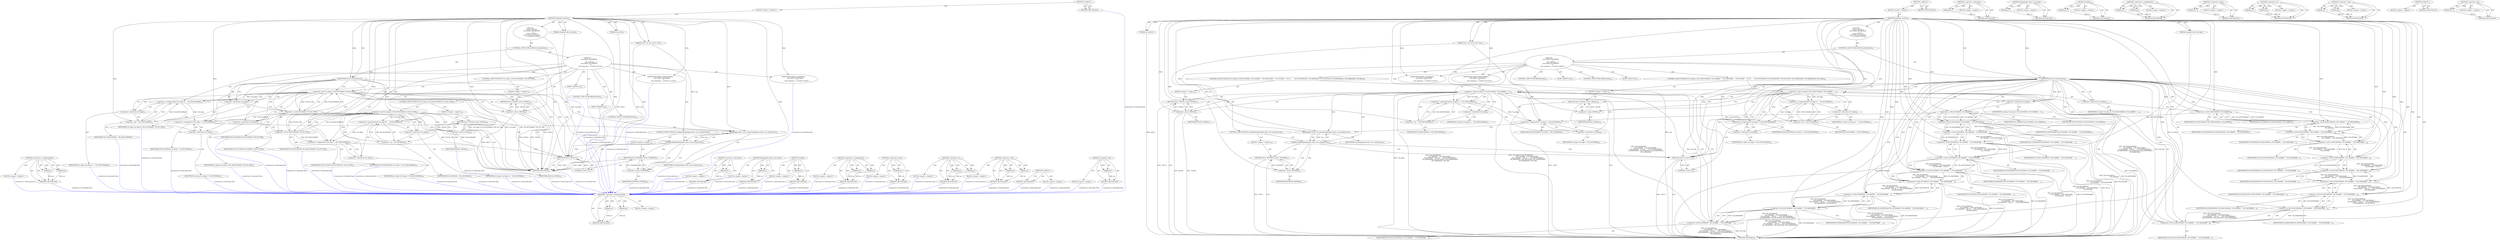 digraph "&lt;operator&gt;.not" {
vulnerable_147 [label=<(METHOD,&lt;operators&gt;.assignmentAnd)>];
vulnerable_148 [label=<(PARAM,p1)>];
vulnerable_149 [label=<(PARAM,p2)>];
vulnerable_150 [label=<(BLOCK,&lt;empty&gt;,&lt;empty&gt;)>];
vulnerable_151 [label=<(METHOD_RETURN,ANY)>];
vulnerable_6 [label=<(METHOD,&lt;global&gt;)<SUB>1</SUB>>];
vulnerable_7 [label=<(BLOCK,&lt;empty&gt;,&lt;empty&gt;)<SUB>1</SUB>>];
vulnerable_8 [label=<(METHOD,hugepage_madvise)<SUB>1</SUB>>];
vulnerable_9 [label=<(PARAM,struct vm_area_struct *vma)<SUB>1</SUB>>];
vulnerable_10 [label=<(PARAM,unsigned long *vm_flags)<SUB>2</SUB>>];
vulnerable_11 [label=<(PARAM,int advice)<SUB>2</SUB>>];
vulnerable_12 [label="<(BLOCK,{
	switch (advice) {
	case MADV_HUGEPAGE:
 		/*...,{
	switch (advice) {
	case MADV_HUGEPAGE:
 		/*...)<SUB>3</SUB>>"];
vulnerable_13 [label=<(CONTROL_STRUCTURE,SWITCH,switch(advice))<SUB>4</SUB>>];
vulnerable_14 [label=<(IDENTIFIER,advice,switch(advice))<SUB>4</SUB>>];
vulnerable_15 [label="<(BLOCK,{
	case MADV_HUGEPAGE:
 		/*
 		 * Be somewhat ...,{
	case MADV_HUGEPAGE:
 		/*
 		 * Be somewhat ...)<SUB>4</SUB>>"];
vulnerable_16 [label=<(JUMP_TARGET,case)<SUB>5</SUB>>];
vulnerable_17 [label="<(IDENTIFIER,MADV_HUGEPAGE,{
	case MADV_HUGEPAGE:
 		/*
 		 * Be somewhat ...)<SUB>5</SUB>>"];
vulnerable_18 [label=<(CONTROL_STRUCTURE,IF,if (*vm_flags &amp; (VM_HUGEPAGE |
				 VM_SHARED   | VM_MAYSHARE   |
				 VM_PFNMAP   | VM_IO      | VM_DONTEXPAND |
				 VM_RESERVED | VM_HUGETLB | VM_INSERTPAGE |
				 VM_MIXEDMAP | VM_SAO)))<SUB>9</SUB>>];
vulnerable_19 [label=<(&lt;operator&gt;.and,*vm_flags &amp; (VM_HUGEPAGE |
				 VM_SHARED   | V...)<SUB>9</SUB>>];
vulnerable_20 [label=<(&lt;operator&gt;.indirection,*vm_flags)<SUB>9</SUB>>];
vulnerable_21 [label=<(IDENTIFIER,vm_flags,*vm_flags &amp; (VM_HUGEPAGE |
				 VM_SHARED   | V...)<SUB>9</SUB>>];
vulnerable_22 [label=<(&lt;operator&gt;.or,VM_HUGEPAGE |
				 VM_SHARED   | VM_MAYSHARE   ...)<SUB>9</SUB>>];
vulnerable_23 [label=<(&lt;operator&gt;.or,VM_HUGEPAGE |
				 VM_SHARED   | VM_MAYSHARE   ...)<SUB>9</SUB>>];
vulnerable_24 [label=<(&lt;operator&gt;.or,VM_HUGEPAGE |
				 VM_SHARED   | VM_MAYSHARE   ...)<SUB>9</SUB>>];
vulnerable_25 [label=<(&lt;operator&gt;.or,VM_HUGEPAGE |
				 VM_SHARED   | VM_MAYSHARE   ...)<SUB>9</SUB>>];
vulnerable_26 [label=<(&lt;operator&gt;.or,VM_HUGEPAGE |
				 VM_SHARED   | VM_MAYSHARE   ...)<SUB>9</SUB>>];
vulnerable_27 [label=<(&lt;operator&gt;.or,VM_HUGEPAGE |
				 VM_SHARED   | VM_MAYSHARE   ...)<SUB>9</SUB>>];
vulnerable_28 [label=<(&lt;operator&gt;.or,VM_HUGEPAGE |
				 VM_SHARED   | VM_MAYSHARE   ...)<SUB>9</SUB>>];
vulnerable_29 [label=<(&lt;operator&gt;.or,VM_HUGEPAGE |
				 VM_SHARED   | VM_MAYSHARE   ...)<SUB>9</SUB>>];
vulnerable_30 [label=<(&lt;operator&gt;.or,VM_HUGEPAGE |
				 VM_SHARED   | VM_MAYSHARE)<SUB>9</SUB>>];
vulnerable_31 [label=<(&lt;operator&gt;.or,VM_HUGEPAGE |
				 VM_SHARED)<SUB>9</SUB>>];
vulnerable_32 [label=<(IDENTIFIER,VM_HUGEPAGE,VM_HUGEPAGE |
				 VM_SHARED)<SUB>9</SUB>>];
vulnerable_33 [label=<(IDENTIFIER,VM_SHARED,VM_HUGEPAGE |
				 VM_SHARED)<SUB>10</SUB>>];
vulnerable_34 [label=<(IDENTIFIER,VM_MAYSHARE,VM_HUGEPAGE |
				 VM_SHARED   | VM_MAYSHARE)<SUB>10</SUB>>];
vulnerable_35 [label=<(IDENTIFIER,VM_PFNMAP,VM_HUGEPAGE |
				 VM_SHARED   | VM_MAYSHARE   ...)<SUB>11</SUB>>];
vulnerable_36 [label=<(IDENTIFIER,VM_IO,VM_HUGEPAGE |
				 VM_SHARED   | VM_MAYSHARE   ...)<SUB>11</SUB>>];
vulnerable_37 [label=<(IDENTIFIER,VM_DONTEXPAND,VM_HUGEPAGE |
				 VM_SHARED   | VM_MAYSHARE   ...)<SUB>11</SUB>>];
vulnerable_38 [label=<(IDENTIFIER,VM_RESERVED,VM_HUGEPAGE |
				 VM_SHARED   | VM_MAYSHARE   ...)<SUB>12</SUB>>];
vulnerable_39 [label=<(IDENTIFIER,VM_HUGETLB,VM_HUGEPAGE |
				 VM_SHARED   | VM_MAYSHARE   ...)<SUB>12</SUB>>];
vulnerable_40 [label=<(IDENTIFIER,VM_INSERTPAGE,VM_HUGEPAGE |
				 VM_SHARED   | VM_MAYSHARE   ...)<SUB>12</SUB>>];
vulnerable_41 [label=<(IDENTIFIER,VM_MIXEDMAP,VM_HUGEPAGE |
				 VM_SHARED   | VM_MAYSHARE   ...)<SUB>13</SUB>>];
vulnerable_42 [label=<(IDENTIFIER,VM_SAO,VM_HUGEPAGE |
				 VM_SHARED   | VM_MAYSHARE   ...)<SUB>13</SUB>>];
vulnerable_43 [label=<(BLOCK,&lt;empty&gt;,&lt;empty&gt;)<SUB>14</SUB>>];
vulnerable_44 [label=<(RETURN,return -EINVAL;,return -EINVAL;)<SUB>14</SUB>>];
vulnerable_45 [label=<(&lt;operator&gt;.minus,-EINVAL)<SUB>14</SUB>>];
vulnerable_46 [label=<(IDENTIFIER,EINVAL,-EINVAL)<SUB>14</SUB>>];
vulnerable_47 [label=<(&lt;operators&gt;.assignmentAnd,*vm_flags &amp;= ~VM_NOHUGEPAGE)<SUB>15</SUB>>];
vulnerable_48 [label=<(&lt;operator&gt;.indirection,*vm_flags)<SUB>15</SUB>>];
vulnerable_49 [label=<(IDENTIFIER,vm_flags,*vm_flags &amp;= ~VM_NOHUGEPAGE)<SUB>15</SUB>>];
vulnerable_50 [label=<(&lt;operator&gt;.not,~VM_NOHUGEPAGE)<SUB>15</SUB>>];
vulnerable_51 [label=<(IDENTIFIER,VM_NOHUGEPAGE,~VM_NOHUGEPAGE)<SUB>15</SUB>>];
vulnerable_52 [label=<(&lt;operators&gt;.assignmentOr,*vm_flags |= VM_HUGEPAGE)<SUB>16</SUB>>];
vulnerable_53 [label=<(&lt;operator&gt;.indirection,*vm_flags)<SUB>16</SUB>>];
vulnerable_54 [label=<(IDENTIFIER,vm_flags,*vm_flags |= VM_HUGEPAGE)<SUB>16</SUB>>];
vulnerable_55 [label=<(IDENTIFIER,VM_HUGEPAGE,*vm_flags |= VM_HUGEPAGE)<SUB>16</SUB>>];
vulnerable_56 [label=<(CONTROL_STRUCTURE,IF,if (unlikely(khugepaged_enter_vma_merge(vma))))<SUB>22</SUB>>];
vulnerable_57 [label=<(unlikely,unlikely(khugepaged_enter_vma_merge(vma)))<SUB>22</SUB>>];
vulnerable_58 [label=<(khugepaged_enter_vma_merge,khugepaged_enter_vma_merge(vma))<SUB>22</SUB>>];
vulnerable_59 [label=<(IDENTIFIER,vma,khugepaged_enter_vma_merge(vma))<SUB>22</SUB>>];
vulnerable_60 [label=<(BLOCK,&lt;empty&gt;,&lt;empty&gt;)<SUB>23</SUB>>];
vulnerable_61 [label=<(RETURN,return -ENOMEM;,return -ENOMEM;)<SUB>23</SUB>>];
vulnerable_62 [label=<(&lt;operator&gt;.minus,-ENOMEM)<SUB>23</SUB>>];
vulnerable_63 [label=<(IDENTIFIER,ENOMEM,-ENOMEM)<SUB>23</SUB>>];
vulnerable_64 [label=<(CONTROL_STRUCTURE,BREAK,break;)<SUB>24</SUB>>];
vulnerable_65 [label=<(JUMP_TARGET,case)<SUB>25</SUB>>];
vulnerable_66 [label="<(IDENTIFIER,MADV_NOHUGEPAGE,{
	case MADV_HUGEPAGE:
 		/*
 		 * Be somewhat ...)<SUB>25</SUB>>"];
vulnerable_67 [label=<(CONTROL_STRUCTURE,IF,if (*vm_flags &amp; (VM_NOHUGEPAGE |
				 VM_SHARED   | VM_MAYSHARE   |
				 VM_PFNMAP   | VM_IO      | VM_DONTEXPAND |
				 VM_RESERVED | VM_HUGETLB | VM_INSERTPAGE |
				 VM_MIXEDMAP | VM_SAO)))<SUB>29</SUB>>];
vulnerable_68 [label=<(&lt;operator&gt;.and,*vm_flags &amp; (VM_NOHUGEPAGE |
				 VM_SHARED   |...)<SUB>29</SUB>>];
vulnerable_69 [label=<(&lt;operator&gt;.indirection,*vm_flags)<SUB>29</SUB>>];
vulnerable_70 [label=<(IDENTIFIER,vm_flags,*vm_flags &amp; (VM_NOHUGEPAGE |
				 VM_SHARED   |...)<SUB>29</SUB>>];
vulnerable_71 [label=<(&lt;operator&gt;.or,VM_NOHUGEPAGE |
				 VM_SHARED   | VM_MAYSHARE ...)<SUB>29</SUB>>];
vulnerable_72 [label=<(&lt;operator&gt;.or,VM_NOHUGEPAGE |
				 VM_SHARED   | VM_MAYSHARE ...)<SUB>29</SUB>>];
vulnerable_73 [label=<(&lt;operator&gt;.or,VM_NOHUGEPAGE |
				 VM_SHARED   | VM_MAYSHARE ...)<SUB>29</SUB>>];
vulnerable_74 [label=<(&lt;operator&gt;.or,VM_NOHUGEPAGE |
				 VM_SHARED   | VM_MAYSHARE ...)<SUB>29</SUB>>];
vulnerable_75 [label=<(&lt;operator&gt;.or,VM_NOHUGEPAGE |
				 VM_SHARED   | VM_MAYSHARE ...)<SUB>29</SUB>>];
vulnerable_76 [label=<(&lt;operator&gt;.or,VM_NOHUGEPAGE |
				 VM_SHARED   | VM_MAYSHARE ...)<SUB>29</SUB>>];
vulnerable_77 [label=<(&lt;operator&gt;.or,VM_NOHUGEPAGE |
				 VM_SHARED   | VM_MAYSHARE ...)<SUB>29</SUB>>];
vulnerable_78 [label=<(&lt;operator&gt;.or,VM_NOHUGEPAGE |
				 VM_SHARED   | VM_MAYSHARE ...)<SUB>29</SUB>>];
vulnerable_79 [label=<(&lt;operator&gt;.or,VM_NOHUGEPAGE |
				 VM_SHARED   | VM_MAYSHARE)<SUB>29</SUB>>];
vulnerable_80 [label=<(&lt;operator&gt;.or,VM_NOHUGEPAGE |
				 VM_SHARED)<SUB>29</SUB>>];
vulnerable_81 [label=<(IDENTIFIER,VM_NOHUGEPAGE,VM_NOHUGEPAGE |
				 VM_SHARED)<SUB>29</SUB>>];
vulnerable_82 [label=<(IDENTIFIER,VM_SHARED,VM_NOHUGEPAGE |
				 VM_SHARED)<SUB>30</SUB>>];
vulnerable_83 [label=<(IDENTIFIER,VM_MAYSHARE,VM_NOHUGEPAGE |
				 VM_SHARED   | VM_MAYSHARE)<SUB>30</SUB>>];
vulnerable_84 [label=<(IDENTIFIER,VM_PFNMAP,VM_NOHUGEPAGE |
				 VM_SHARED   | VM_MAYSHARE ...)<SUB>31</SUB>>];
vulnerable_85 [label=<(IDENTIFIER,VM_IO,VM_NOHUGEPAGE |
				 VM_SHARED   | VM_MAYSHARE ...)<SUB>31</SUB>>];
vulnerable_86 [label=<(IDENTIFIER,VM_DONTEXPAND,VM_NOHUGEPAGE |
				 VM_SHARED   | VM_MAYSHARE ...)<SUB>31</SUB>>];
vulnerable_87 [label=<(IDENTIFIER,VM_RESERVED,VM_NOHUGEPAGE |
				 VM_SHARED   | VM_MAYSHARE ...)<SUB>32</SUB>>];
vulnerable_88 [label=<(IDENTIFIER,VM_HUGETLB,VM_NOHUGEPAGE |
				 VM_SHARED   | VM_MAYSHARE ...)<SUB>32</SUB>>];
vulnerable_89 [label=<(IDENTIFIER,VM_INSERTPAGE,VM_NOHUGEPAGE |
				 VM_SHARED   | VM_MAYSHARE ...)<SUB>32</SUB>>];
vulnerable_90 [label=<(IDENTIFIER,VM_MIXEDMAP,VM_NOHUGEPAGE |
				 VM_SHARED   | VM_MAYSHARE ...)<SUB>33</SUB>>];
vulnerable_91 [label=<(IDENTIFIER,VM_SAO,VM_NOHUGEPAGE |
				 VM_SHARED   | VM_MAYSHARE ...)<SUB>33</SUB>>];
vulnerable_92 [label=<(BLOCK,&lt;empty&gt;,&lt;empty&gt;)<SUB>34</SUB>>];
vulnerable_93 [label=<(RETURN,return -EINVAL;,return -EINVAL;)<SUB>34</SUB>>];
vulnerable_94 [label=<(&lt;operator&gt;.minus,-EINVAL)<SUB>34</SUB>>];
vulnerable_95 [label=<(IDENTIFIER,EINVAL,-EINVAL)<SUB>34</SUB>>];
vulnerable_96 [label=<(&lt;operators&gt;.assignmentAnd,*vm_flags &amp;= ~VM_HUGEPAGE)<SUB>35</SUB>>];
vulnerable_97 [label=<(&lt;operator&gt;.indirection,*vm_flags)<SUB>35</SUB>>];
vulnerable_98 [label=<(IDENTIFIER,vm_flags,*vm_flags &amp;= ~VM_HUGEPAGE)<SUB>35</SUB>>];
vulnerable_99 [label=<(&lt;operator&gt;.not,~VM_HUGEPAGE)<SUB>35</SUB>>];
vulnerable_100 [label=<(IDENTIFIER,VM_HUGEPAGE,~VM_HUGEPAGE)<SUB>35</SUB>>];
vulnerable_101 [label=<(&lt;operators&gt;.assignmentOr,*vm_flags |= VM_NOHUGEPAGE)<SUB>36</SUB>>];
vulnerable_102 [label=<(&lt;operator&gt;.indirection,*vm_flags)<SUB>36</SUB>>];
vulnerable_103 [label=<(IDENTIFIER,vm_flags,*vm_flags |= VM_NOHUGEPAGE)<SUB>36</SUB>>];
vulnerable_104 [label=<(IDENTIFIER,VM_NOHUGEPAGE,*vm_flags |= VM_NOHUGEPAGE)<SUB>36</SUB>>];
vulnerable_105 [label=<(CONTROL_STRUCTURE,BREAK,break;)<SUB>42</SUB>>];
vulnerable_106 [label=<(RETURN,return 0;,return 0;)<SUB>45</SUB>>];
vulnerable_107 [label=<(LITERAL,0,return 0;)<SUB>45</SUB>>];
vulnerable_108 [label=<(METHOD_RETURN,int)<SUB>1</SUB>>];
vulnerable_110 [label=<(METHOD_RETURN,ANY)<SUB>1</SUB>>];
vulnerable_134 [label=<(METHOD,&lt;operator&gt;.indirection)>];
vulnerable_135 [label=<(PARAM,p1)>];
vulnerable_136 [label=<(BLOCK,&lt;empty&gt;,&lt;empty&gt;)>];
vulnerable_137 [label=<(METHOD_RETURN,ANY)>];
vulnerable_165 [label=<(METHOD,khugepaged_enter_vma_merge)>];
vulnerable_166 [label=<(PARAM,p1)>];
vulnerable_167 [label=<(BLOCK,&lt;empty&gt;,&lt;empty&gt;)>];
vulnerable_168 [label=<(METHOD_RETURN,ANY)>];
vulnerable_161 [label=<(METHOD,unlikely)>];
vulnerable_162 [label=<(PARAM,p1)>];
vulnerable_163 [label=<(BLOCK,&lt;empty&gt;,&lt;empty&gt;)>];
vulnerable_164 [label=<(METHOD_RETURN,ANY)>];
vulnerable_156 [label=<(METHOD,&lt;operators&gt;.assignmentOr)>];
vulnerable_157 [label=<(PARAM,p1)>];
vulnerable_158 [label=<(PARAM,p2)>];
vulnerable_159 [label=<(BLOCK,&lt;empty&gt;,&lt;empty&gt;)>];
vulnerable_160 [label=<(METHOD_RETURN,ANY)>];
vulnerable_143 [label=<(METHOD,&lt;operator&gt;.minus)>];
vulnerable_144 [label=<(PARAM,p1)>];
vulnerable_145 [label=<(BLOCK,&lt;empty&gt;,&lt;empty&gt;)>];
vulnerable_146 [label=<(METHOD_RETURN,ANY)>];
vulnerable_138 [label=<(METHOD,&lt;operator&gt;.or)>];
vulnerable_139 [label=<(PARAM,p1)>];
vulnerable_140 [label=<(PARAM,p2)>];
vulnerable_141 [label=<(BLOCK,&lt;empty&gt;,&lt;empty&gt;)>];
vulnerable_142 [label=<(METHOD_RETURN,ANY)>];
vulnerable_129 [label=<(METHOD,&lt;operator&gt;.and)>];
vulnerable_130 [label=<(PARAM,p1)>];
vulnerable_131 [label=<(PARAM,p2)>];
vulnerable_132 [label=<(BLOCK,&lt;empty&gt;,&lt;empty&gt;)>];
vulnerable_133 [label=<(METHOD_RETURN,ANY)>];
vulnerable_123 [label=<(METHOD,&lt;global&gt;)<SUB>1</SUB>>];
vulnerable_124 [label=<(BLOCK,&lt;empty&gt;,&lt;empty&gt;)>];
vulnerable_125 [label=<(METHOD_RETURN,ANY)>];
vulnerable_152 [label=<(METHOD,&lt;operator&gt;.not)>];
vulnerable_153 [label=<(PARAM,p1)>];
vulnerable_154 [label=<(BLOCK,&lt;empty&gt;,&lt;empty&gt;)>];
vulnerable_155 [label=<(METHOD_RETURN,ANY)>];
fixed_111 [label=<(METHOD,&lt;operators&gt;.assignmentAnd)>];
fixed_112 [label=<(PARAM,p1)>];
fixed_113 [label=<(PARAM,p2)>];
fixed_114 [label=<(BLOCK,&lt;empty&gt;,&lt;empty&gt;)>];
fixed_115 [label=<(METHOD_RETURN,ANY)>];
fixed_6 [label=<(METHOD,&lt;global&gt;)<SUB>1</SUB>>];
fixed_7 [label=<(BLOCK,&lt;empty&gt;,&lt;empty&gt;)<SUB>1</SUB>>];
fixed_8 [label=<(METHOD,hugepage_madvise)<SUB>1</SUB>>];
fixed_9 [label=<(PARAM,struct vm_area_struct *vma)<SUB>1</SUB>>];
fixed_10 [label=<(PARAM,unsigned long *vm_flags)<SUB>2</SUB>>];
fixed_11 [label=<(PARAM,int advice)<SUB>2</SUB>>];
fixed_12 [label="<(BLOCK,{
	switch (advice) {
	case MADV_HUGEPAGE:
 		/*...,{
	switch (advice) {
	case MADV_HUGEPAGE:
 		/*...)<SUB>3</SUB>>"];
fixed_13 [label=<(CONTROL_STRUCTURE,SWITCH,switch(advice))<SUB>4</SUB>>];
fixed_14 [label=<(IDENTIFIER,advice,switch(advice))<SUB>4</SUB>>];
fixed_15 [label="<(BLOCK,{
	case MADV_HUGEPAGE:
 		/*
 		 * Be somewhat ...,{
	case MADV_HUGEPAGE:
 		/*
 		 * Be somewhat ...)<SUB>4</SUB>>"];
fixed_16 [label=<(JUMP_TARGET,case)<SUB>5</SUB>>];
fixed_17 [label="<(IDENTIFIER,MADV_HUGEPAGE,{
	case MADV_HUGEPAGE:
 		/*
 		 * Be somewhat ...)<SUB>5</SUB>>"];
fixed_18 [label=<(CONTROL_STRUCTURE,IF,if (*vm_flags &amp; (VM_HUGEPAGE | VM_NO_THP)))<SUB>9</SUB>>];
fixed_19 [label=<(&lt;operator&gt;.and,*vm_flags &amp; (VM_HUGEPAGE | VM_NO_THP))<SUB>9</SUB>>];
fixed_20 [label=<(&lt;operator&gt;.indirection,*vm_flags)<SUB>9</SUB>>];
fixed_21 [label=<(IDENTIFIER,vm_flags,*vm_flags &amp; (VM_HUGEPAGE | VM_NO_THP))<SUB>9</SUB>>];
fixed_22 [label=<(&lt;operator&gt;.or,VM_HUGEPAGE | VM_NO_THP)<SUB>9</SUB>>];
fixed_23 [label=<(IDENTIFIER,VM_HUGEPAGE,VM_HUGEPAGE | VM_NO_THP)<SUB>9</SUB>>];
fixed_24 [label=<(IDENTIFIER,VM_NO_THP,VM_HUGEPAGE | VM_NO_THP)<SUB>9</SUB>>];
fixed_25 [label=<(BLOCK,&lt;empty&gt;,&lt;empty&gt;)<SUB>10</SUB>>];
fixed_26 [label=<(RETURN,return -EINVAL;,return -EINVAL;)<SUB>10</SUB>>];
fixed_27 [label=<(&lt;operator&gt;.minus,-EINVAL)<SUB>10</SUB>>];
fixed_28 [label=<(IDENTIFIER,EINVAL,-EINVAL)<SUB>10</SUB>>];
fixed_29 [label=<(&lt;operators&gt;.assignmentAnd,*vm_flags &amp;= ~VM_NOHUGEPAGE)<SUB>11</SUB>>];
fixed_30 [label=<(&lt;operator&gt;.indirection,*vm_flags)<SUB>11</SUB>>];
fixed_31 [label=<(IDENTIFIER,vm_flags,*vm_flags &amp;= ~VM_NOHUGEPAGE)<SUB>11</SUB>>];
fixed_32 [label=<(&lt;operator&gt;.not,~VM_NOHUGEPAGE)<SUB>11</SUB>>];
fixed_33 [label=<(IDENTIFIER,VM_NOHUGEPAGE,~VM_NOHUGEPAGE)<SUB>11</SUB>>];
fixed_34 [label=<(&lt;operators&gt;.assignmentOr,*vm_flags |= VM_HUGEPAGE)<SUB>12</SUB>>];
fixed_35 [label=<(&lt;operator&gt;.indirection,*vm_flags)<SUB>12</SUB>>];
fixed_36 [label=<(IDENTIFIER,vm_flags,*vm_flags |= VM_HUGEPAGE)<SUB>12</SUB>>];
fixed_37 [label=<(IDENTIFIER,VM_HUGEPAGE,*vm_flags |= VM_HUGEPAGE)<SUB>12</SUB>>];
fixed_38 [label=<(CONTROL_STRUCTURE,IF,if (unlikely(khugepaged_enter_vma_merge(vma))))<SUB>18</SUB>>];
fixed_39 [label=<(unlikely,unlikely(khugepaged_enter_vma_merge(vma)))<SUB>18</SUB>>];
fixed_40 [label=<(khugepaged_enter_vma_merge,khugepaged_enter_vma_merge(vma))<SUB>18</SUB>>];
fixed_41 [label=<(IDENTIFIER,vma,khugepaged_enter_vma_merge(vma))<SUB>18</SUB>>];
fixed_42 [label=<(BLOCK,&lt;empty&gt;,&lt;empty&gt;)<SUB>19</SUB>>];
fixed_43 [label=<(RETURN,return -ENOMEM;,return -ENOMEM;)<SUB>19</SUB>>];
fixed_44 [label=<(&lt;operator&gt;.minus,-ENOMEM)<SUB>19</SUB>>];
fixed_45 [label=<(IDENTIFIER,ENOMEM,-ENOMEM)<SUB>19</SUB>>];
fixed_46 [label=<(CONTROL_STRUCTURE,BREAK,break;)<SUB>20</SUB>>];
fixed_47 [label=<(JUMP_TARGET,case)<SUB>21</SUB>>];
fixed_48 [label="<(IDENTIFIER,MADV_NOHUGEPAGE,{
	case MADV_HUGEPAGE:
 		/*
 		 * Be somewhat ...)<SUB>21</SUB>>"];
fixed_49 [label=<(CONTROL_STRUCTURE,IF,if (*vm_flags &amp; (VM_NOHUGEPAGE | VM_NO_THP)))<SUB>25</SUB>>];
fixed_50 [label=<(&lt;operator&gt;.and,*vm_flags &amp; (VM_NOHUGEPAGE | VM_NO_THP))<SUB>25</SUB>>];
fixed_51 [label=<(&lt;operator&gt;.indirection,*vm_flags)<SUB>25</SUB>>];
fixed_52 [label=<(IDENTIFIER,vm_flags,*vm_flags &amp; (VM_NOHUGEPAGE | VM_NO_THP))<SUB>25</SUB>>];
fixed_53 [label=<(&lt;operator&gt;.or,VM_NOHUGEPAGE | VM_NO_THP)<SUB>25</SUB>>];
fixed_54 [label=<(IDENTIFIER,VM_NOHUGEPAGE,VM_NOHUGEPAGE | VM_NO_THP)<SUB>25</SUB>>];
fixed_55 [label=<(IDENTIFIER,VM_NO_THP,VM_NOHUGEPAGE | VM_NO_THP)<SUB>25</SUB>>];
fixed_56 [label=<(BLOCK,&lt;empty&gt;,&lt;empty&gt;)<SUB>26</SUB>>];
fixed_57 [label=<(RETURN,return -EINVAL;,return -EINVAL;)<SUB>26</SUB>>];
fixed_58 [label=<(&lt;operator&gt;.minus,-EINVAL)<SUB>26</SUB>>];
fixed_59 [label=<(IDENTIFIER,EINVAL,-EINVAL)<SUB>26</SUB>>];
fixed_60 [label=<(&lt;operators&gt;.assignmentAnd,*vm_flags &amp;= ~VM_HUGEPAGE)<SUB>27</SUB>>];
fixed_61 [label=<(&lt;operator&gt;.indirection,*vm_flags)<SUB>27</SUB>>];
fixed_62 [label=<(IDENTIFIER,vm_flags,*vm_flags &amp;= ~VM_HUGEPAGE)<SUB>27</SUB>>];
fixed_63 [label=<(&lt;operator&gt;.not,~VM_HUGEPAGE)<SUB>27</SUB>>];
fixed_64 [label=<(IDENTIFIER,VM_HUGEPAGE,~VM_HUGEPAGE)<SUB>27</SUB>>];
fixed_65 [label=<(&lt;operators&gt;.assignmentOr,*vm_flags |= VM_NOHUGEPAGE)<SUB>28</SUB>>];
fixed_66 [label=<(&lt;operator&gt;.indirection,*vm_flags)<SUB>28</SUB>>];
fixed_67 [label=<(IDENTIFIER,vm_flags,*vm_flags |= VM_NOHUGEPAGE)<SUB>28</SUB>>];
fixed_68 [label=<(IDENTIFIER,VM_NOHUGEPAGE,*vm_flags |= VM_NOHUGEPAGE)<SUB>28</SUB>>];
fixed_69 [label=<(CONTROL_STRUCTURE,BREAK,break;)<SUB>34</SUB>>];
fixed_70 [label=<(RETURN,return 0;,return 0;)<SUB>37</SUB>>];
fixed_71 [label=<(LITERAL,0,return 0;)<SUB>37</SUB>>];
fixed_72 [label=<(METHOD_RETURN,int)<SUB>1</SUB>>];
fixed_74 [label=<(METHOD_RETURN,ANY)<SUB>1</SUB>>];
fixed_98 [label=<(METHOD,&lt;operator&gt;.indirection)>];
fixed_99 [label=<(PARAM,p1)>];
fixed_100 [label=<(BLOCK,&lt;empty&gt;,&lt;empty&gt;)>];
fixed_101 [label=<(METHOD_RETURN,ANY)>];
fixed_129 [label=<(METHOD,khugepaged_enter_vma_merge)>];
fixed_130 [label=<(PARAM,p1)>];
fixed_131 [label=<(BLOCK,&lt;empty&gt;,&lt;empty&gt;)>];
fixed_132 [label=<(METHOD_RETURN,ANY)>];
fixed_125 [label=<(METHOD,unlikely)>];
fixed_126 [label=<(PARAM,p1)>];
fixed_127 [label=<(BLOCK,&lt;empty&gt;,&lt;empty&gt;)>];
fixed_128 [label=<(METHOD_RETURN,ANY)>];
fixed_120 [label=<(METHOD,&lt;operators&gt;.assignmentOr)>];
fixed_121 [label=<(PARAM,p1)>];
fixed_122 [label=<(PARAM,p2)>];
fixed_123 [label=<(BLOCK,&lt;empty&gt;,&lt;empty&gt;)>];
fixed_124 [label=<(METHOD_RETURN,ANY)>];
fixed_107 [label=<(METHOD,&lt;operator&gt;.minus)>];
fixed_108 [label=<(PARAM,p1)>];
fixed_109 [label=<(BLOCK,&lt;empty&gt;,&lt;empty&gt;)>];
fixed_110 [label=<(METHOD_RETURN,ANY)>];
fixed_102 [label=<(METHOD,&lt;operator&gt;.or)>];
fixed_103 [label=<(PARAM,p1)>];
fixed_104 [label=<(PARAM,p2)>];
fixed_105 [label=<(BLOCK,&lt;empty&gt;,&lt;empty&gt;)>];
fixed_106 [label=<(METHOD_RETURN,ANY)>];
fixed_93 [label=<(METHOD,&lt;operator&gt;.and)>];
fixed_94 [label=<(PARAM,p1)>];
fixed_95 [label=<(PARAM,p2)>];
fixed_96 [label=<(BLOCK,&lt;empty&gt;,&lt;empty&gt;)>];
fixed_97 [label=<(METHOD_RETURN,ANY)>];
fixed_87 [label=<(METHOD,&lt;global&gt;)<SUB>1</SUB>>];
fixed_88 [label=<(BLOCK,&lt;empty&gt;,&lt;empty&gt;)>];
fixed_89 [label=<(METHOD_RETURN,ANY)>];
fixed_116 [label=<(METHOD,&lt;operator&gt;.not)>];
fixed_117 [label=<(PARAM,p1)>];
fixed_118 [label=<(BLOCK,&lt;empty&gt;,&lt;empty&gt;)>];
fixed_119 [label=<(METHOD_RETURN,ANY)>];
vulnerable_147 -> vulnerable_148  [key=0, label="AST: "];
vulnerable_147 -> vulnerable_148  [key=1, label="DDG: "];
vulnerable_147 -> vulnerable_150  [key=0, label="AST: "];
vulnerable_147 -> vulnerable_149  [key=0, label="AST: "];
vulnerable_147 -> vulnerable_149  [key=1, label="DDG: "];
vulnerable_147 -> vulnerable_151  [key=0, label="AST: "];
vulnerable_147 -> vulnerable_151  [key=1, label="CFG: "];
vulnerable_148 -> vulnerable_151  [key=0, label="DDG: p1"];
vulnerable_149 -> vulnerable_151  [key=0, label="DDG: p2"];
vulnerable_6 -> vulnerable_7  [key=0, label="AST: "];
vulnerable_6 -> vulnerable_110  [key=0, label="AST: "];
vulnerable_6 -> vulnerable_110  [key=1, label="CFG: "];
vulnerable_7 -> vulnerable_8  [key=0, label="AST: "];
vulnerable_8 -> vulnerable_9  [key=0, label="AST: "];
vulnerable_8 -> vulnerable_9  [key=1, label="DDG: "];
vulnerable_8 -> vulnerable_10  [key=0, label="AST: "];
vulnerable_8 -> vulnerable_10  [key=1, label="DDG: "];
vulnerable_8 -> vulnerable_11  [key=0, label="AST: "];
vulnerable_8 -> vulnerable_11  [key=1, label="DDG: "];
vulnerable_8 -> vulnerable_12  [key=0, label="AST: "];
vulnerable_8 -> vulnerable_108  [key=0, label="AST: "];
vulnerable_8 -> vulnerable_14  [key=0, label="CFG: "];
vulnerable_8 -> vulnerable_14  [key=1, label="DDG: "];
vulnerable_8 -> vulnerable_106  [key=0, label="DDG: "];
vulnerable_8 -> vulnerable_107  [key=0, label="DDG: "];
vulnerable_8 -> vulnerable_17  [key=0, label="DDG: "];
vulnerable_8 -> vulnerable_52  [key=0, label="DDG: "];
vulnerable_8 -> vulnerable_66  [key=0, label="DDG: "];
vulnerable_8 -> vulnerable_101  [key=0, label="DDG: "];
vulnerable_8 -> vulnerable_50  [key=0, label="DDG: "];
vulnerable_8 -> vulnerable_99  [key=0, label="DDG: "];
vulnerable_8 -> vulnerable_22  [key=0, label="DDG: "];
vulnerable_8 -> vulnerable_58  [key=0, label="DDG: "];
vulnerable_8 -> vulnerable_71  [key=0, label="DDG: "];
vulnerable_8 -> vulnerable_23  [key=0, label="DDG: "];
vulnerable_8 -> vulnerable_45  [key=0, label="DDG: "];
vulnerable_8 -> vulnerable_62  [key=0, label="DDG: "];
vulnerable_8 -> vulnerable_72  [key=0, label="DDG: "];
vulnerable_8 -> vulnerable_94  [key=0, label="DDG: "];
vulnerable_8 -> vulnerable_24  [key=0, label="DDG: "];
vulnerable_8 -> vulnerable_73  [key=0, label="DDG: "];
vulnerable_8 -> vulnerable_25  [key=0, label="DDG: "];
vulnerable_8 -> vulnerable_74  [key=0, label="DDG: "];
vulnerable_8 -> vulnerable_26  [key=0, label="DDG: "];
vulnerable_8 -> vulnerable_75  [key=0, label="DDG: "];
vulnerable_8 -> vulnerable_27  [key=0, label="DDG: "];
vulnerable_8 -> vulnerable_76  [key=0, label="DDG: "];
vulnerable_8 -> vulnerable_28  [key=0, label="DDG: "];
vulnerable_8 -> vulnerable_77  [key=0, label="DDG: "];
vulnerable_8 -> vulnerable_29  [key=0, label="DDG: "];
vulnerable_8 -> vulnerable_78  [key=0, label="DDG: "];
vulnerable_8 -> vulnerable_30  [key=0, label="DDG: "];
vulnerable_8 -> vulnerable_79  [key=0, label="DDG: "];
vulnerable_8 -> vulnerable_31  [key=0, label="DDG: "];
vulnerable_8 -> vulnerable_80  [key=0, label="DDG: "];
vulnerable_9 -> vulnerable_108  [key=0, label="DDG: vma"];
vulnerable_9 -> vulnerable_58  [key=0, label="DDG: vma"];
vulnerable_10 -> vulnerable_108  [key=0, label="DDG: vm_flags"];
vulnerable_11 -> vulnerable_108  [key=0, label="DDG: advice"];
vulnerable_12 -> vulnerable_13  [key=0, label="AST: "];
vulnerable_12 -> vulnerable_106  [key=0, label="AST: "];
vulnerable_13 -> vulnerable_14  [key=0, label="AST: "];
vulnerable_13 -> vulnerable_15  [key=0, label="AST: "];
vulnerable_14 -> vulnerable_20  [key=0, label="CFG: "];
vulnerable_14 -> vulnerable_20  [key=1, label="CDG: "];
vulnerable_14 -> vulnerable_69  [key=0, label="CFG: "];
vulnerable_14 -> vulnerable_69  [key=1, label="CDG: "];
vulnerable_14 -> vulnerable_106  [key=0, label="CFG: "];
vulnerable_14 -> vulnerable_106  [key=1, label="CDG: "];
vulnerable_14 -> vulnerable_30  [key=0, label="CDG: "];
vulnerable_14 -> vulnerable_68  [key=0, label="CDG: "];
vulnerable_14 -> vulnerable_73  [key=0, label="CDG: "];
vulnerable_14 -> vulnerable_26  [key=0, label="CDG: "];
vulnerable_14 -> vulnerable_77  [key=0, label="CDG: "];
vulnerable_14 -> vulnerable_19  [key=0, label="CDG: "];
vulnerable_14 -> vulnerable_28  [key=0, label="CDG: "];
vulnerable_14 -> vulnerable_75  [key=0, label="CDG: "];
vulnerable_14 -> vulnerable_25  [key=0, label="CDG: "];
vulnerable_14 -> vulnerable_72  [key=0, label="CDG: "];
vulnerable_14 -> vulnerable_22  [key=0, label="CDG: "];
vulnerable_14 -> vulnerable_74  [key=0, label="CDG: "];
vulnerable_14 -> vulnerable_27  [key=0, label="CDG: "];
vulnerable_14 -> vulnerable_29  [key=0, label="CDG: "];
vulnerable_14 -> vulnerable_76  [key=0, label="CDG: "];
vulnerable_14 -> vulnerable_79  [key=0, label="CDG: "];
vulnerable_14 -> vulnerable_24  [key=0, label="CDG: "];
vulnerable_14 -> vulnerable_80  [key=0, label="CDG: "];
vulnerable_14 -> vulnerable_23  [key=0, label="CDG: "];
vulnerable_14 -> vulnerable_71  [key=0, label="CDG: "];
vulnerable_14 -> vulnerable_78  [key=0, label="CDG: "];
vulnerable_14 -> vulnerable_31  [key=0, label="CDG: "];
vulnerable_15 -> vulnerable_16  [key=0, label="AST: "];
vulnerable_15 -> vulnerable_17  [key=0, label="AST: "];
vulnerable_15 -> vulnerable_18  [key=0, label="AST: "];
vulnerable_15 -> vulnerable_47  [key=0, label="AST: "];
vulnerable_15 -> vulnerable_52  [key=0, label="AST: "];
vulnerable_15 -> vulnerable_56  [key=0, label="AST: "];
vulnerable_15 -> vulnerable_64  [key=0, label="AST: "];
vulnerable_15 -> vulnerable_65  [key=0, label="AST: "];
vulnerable_15 -> vulnerable_66  [key=0, label="AST: "];
vulnerable_15 -> vulnerable_67  [key=0, label="AST: "];
vulnerable_15 -> vulnerable_96  [key=0, label="AST: "];
vulnerable_15 -> vulnerable_101  [key=0, label="AST: "];
vulnerable_15 -> vulnerable_105  [key=0, label="AST: "];
vulnerable_18 -> vulnerable_19  [key=0, label="AST: "];
vulnerable_18 -> vulnerable_43  [key=0, label="AST: "];
vulnerable_19 -> vulnerable_20  [key=0, label="AST: "];
vulnerable_19 -> vulnerable_22  [key=0, label="AST: "];
vulnerable_19 -> vulnerable_45  [key=0, label="CFG: "];
vulnerable_19 -> vulnerable_45  [key=1, label="CDG: "];
vulnerable_19 -> vulnerable_48  [key=0, label="CFG: "];
vulnerable_19 -> vulnerable_48  [key=1, label="CDG: "];
vulnerable_19 -> vulnerable_108  [key=0, label="DDG: *vm_flags"];
vulnerable_19 -> vulnerable_108  [key=1, label="DDG: VM_HUGEPAGE |
				 VM_SHARED   | VM_MAYSHARE   |
				 VM_PFNMAP   | VM_IO      | VM_DONTEXPAND |
				 VM_RESERVED | VM_HUGETLB | VM_INSERTPAGE |
				 VM_MIXEDMAP | VM_SAO"];
vulnerable_19 -> vulnerable_108  [key=2, label="DDG: *vm_flags &amp; (VM_HUGEPAGE |
				 VM_SHARED   | VM_MAYSHARE   |
				 VM_PFNMAP   | VM_IO      | VM_DONTEXPAND |
				 VM_RESERVED | VM_HUGETLB | VM_INSERTPAGE |
				 VM_MIXEDMAP | VM_SAO)"];
vulnerable_19 -> vulnerable_47  [key=0, label="DDG: *vm_flags"];
vulnerable_19 -> vulnerable_47  [key=1, label="CDG: "];
vulnerable_19 -> vulnerable_57  [key=0, label="CDG: "];
vulnerable_19 -> vulnerable_52  [key=0, label="CDG: "];
vulnerable_19 -> vulnerable_50  [key=0, label="CDG: "];
vulnerable_19 -> vulnerable_44  [key=0, label="CDG: "];
vulnerable_19 -> vulnerable_58  [key=0, label="CDG: "];
vulnerable_19 -> vulnerable_53  [key=0, label="CDG: "];
vulnerable_20 -> vulnerable_21  [key=0, label="AST: "];
vulnerable_20 -> vulnerable_31  [key=0, label="CFG: "];
vulnerable_22 -> vulnerable_23  [key=0, label="AST: "];
vulnerable_22 -> vulnerable_42  [key=0, label="AST: "];
vulnerable_22 -> vulnerable_19  [key=0, label="CFG: "];
vulnerable_22 -> vulnerable_19  [key=1, label="DDG: VM_HUGEPAGE |
				 VM_SHARED   | VM_MAYSHARE   |
				 VM_PFNMAP   | VM_IO      | VM_DONTEXPAND |
				 VM_RESERVED | VM_HUGETLB | VM_INSERTPAGE |
				 VM_MIXEDMAP"];
vulnerable_22 -> vulnerable_19  [key=2, label="DDG: VM_SAO"];
vulnerable_22 -> vulnerable_108  [key=0, label="DDG: VM_HUGEPAGE |
				 VM_SHARED   | VM_MAYSHARE   |
				 VM_PFNMAP   | VM_IO      | VM_DONTEXPAND |
				 VM_RESERVED | VM_HUGETLB | VM_INSERTPAGE |
				 VM_MIXEDMAP"];
vulnerable_22 -> vulnerable_108  [key=1, label="DDG: VM_SAO"];
vulnerable_23 -> vulnerable_24  [key=0, label="AST: "];
vulnerable_23 -> vulnerable_41  [key=0, label="AST: "];
vulnerable_23 -> vulnerable_22  [key=0, label="CFG: "];
vulnerable_23 -> vulnerable_22  [key=1, label="DDG: VM_HUGEPAGE |
				 VM_SHARED   | VM_MAYSHARE   |
				 VM_PFNMAP   | VM_IO      | VM_DONTEXPAND |
				 VM_RESERVED | VM_HUGETLB | VM_INSERTPAGE"];
vulnerable_23 -> vulnerable_22  [key=2, label="DDG: VM_MIXEDMAP"];
vulnerable_23 -> vulnerable_108  [key=0, label="DDG: VM_HUGEPAGE |
				 VM_SHARED   | VM_MAYSHARE   |
				 VM_PFNMAP   | VM_IO      | VM_DONTEXPAND |
				 VM_RESERVED | VM_HUGETLB | VM_INSERTPAGE"];
vulnerable_23 -> vulnerable_108  [key=1, label="DDG: VM_MIXEDMAP"];
vulnerable_24 -> vulnerable_25  [key=0, label="AST: "];
vulnerable_24 -> vulnerable_40  [key=0, label="AST: "];
vulnerable_24 -> vulnerable_23  [key=0, label="CFG: "];
vulnerable_24 -> vulnerable_23  [key=1, label="DDG: VM_HUGEPAGE |
				 VM_SHARED   | VM_MAYSHARE   |
				 VM_PFNMAP   | VM_IO      | VM_DONTEXPAND |
				 VM_RESERVED | VM_HUGETLB"];
vulnerable_24 -> vulnerable_23  [key=2, label="DDG: VM_INSERTPAGE"];
vulnerable_24 -> vulnerable_108  [key=0, label="DDG: VM_HUGEPAGE |
				 VM_SHARED   | VM_MAYSHARE   |
				 VM_PFNMAP   | VM_IO      | VM_DONTEXPAND |
				 VM_RESERVED | VM_HUGETLB"];
vulnerable_24 -> vulnerable_108  [key=1, label="DDG: VM_INSERTPAGE"];
vulnerable_25 -> vulnerable_26  [key=0, label="AST: "];
vulnerable_25 -> vulnerable_39  [key=0, label="AST: "];
vulnerable_25 -> vulnerable_24  [key=0, label="CFG: "];
vulnerable_25 -> vulnerable_24  [key=1, label="DDG: VM_HUGEPAGE |
				 VM_SHARED   | VM_MAYSHARE   |
				 VM_PFNMAP   | VM_IO      | VM_DONTEXPAND |
				 VM_RESERVED"];
vulnerable_25 -> vulnerable_24  [key=2, label="DDG: VM_HUGETLB"];
vulnerable_25 -> vulnerable_108  [key=0, label="DDG: VM_HUGEPAGE |
				 VM_SHARED   | VM_MAYSHARE   |
				 VM_PFNMAP   | VM_IO      | VM_DONTEXPAND |
				 VM_RESERVED"];
vulnerable_25 -> vulnerable_108  [key=1, label="DDG: VM_HUGETLB"];
vulnerable_26 -> vulnerable_27  [key=0, label="AST: "];
vulnerable_26 -> vulnerable_38  [key=0, label="AST: "];
vulnerable_26 -> vulnerable_25  [key=0, label="CFG: "];
vulnerable_26 -> vulnerable_25  [key=1, label="DDG: VM_HUGEPAGE |
				 VM_SHARED   | VM_MAYSHARE   |
				 VM_PFNMAP   | VM_IO      | VM_DONTEXPAND"];
vulnerable_26 -> vulnerable_25  [key=2, label="DDG: VM_RESERVED"];
vulnerable_26 -> vulnerable_108  [key=0, label="DDG: VM_HUGEPAGE |
				 VM_SHARED   | VM_MAYSHARE   |
				 VM_PFNMAP   | VM_IO      | VM_DONTEXPAND"];
vulnerable_26 -> vulnerable_108  [key=1, label="DDG: VM_RESERVED"];
vulnerable_27 -> vulnerable_28  [key=0, label="AST: "];
vulnerable_27 -> vulnerable_37  [key=0, label="AST: "];
vulnerable_27 -> vulnerable_26  [key=0, label="CFG: "];
vulnerable_27 -> vulnerable_26  [key=1, label="DDG: VM_HUGEPAGE |
				 VM_SHARED   | VM_MAYSHARE   |
				 VM_PFNMAP   | VM_IO"];
vulnerable_27 -> vulnerable_26  [key=2, label="DDG: VM_DONTEXPAND"];
vulnerable_27 -> vulnerable_108  [key=0, label="DDG: VM_HUGEPAGE |
				 VM_SHARED   | VM_MAYSHARE   |
				 VM_PFNMAP   | VM_IO"];
vulnerable_27 -> vulnerable_108  [key=1, label="DDG: VM_DONTEXPAND"];
vulnerable_28 -> vulnerable_29  [key=0, label="AST: "];
vulnerable_28 -> vulnerable_36  [key=0, label="AST: "];
vulnerable_28 -> vulnerable_27  [key=0, label="CFG: "];
vulnerable_28 -> vulnerable_27  [key=1, label="DDG: VM_HUGEPAGE |
				 VM_SHARED   | VM_MAYSHARE   |
				 VM_PFNMAP"];
vulnerable_28 -> vulnerable_27  [key=2, label="DDG: VM_IO"];
vulnerable_28 -> vulnerable_108  [key=0, label="DDG: VM_HUGEPAGE |
				 VM_SHARED   | VM_MAYSHARE   |
				 VM_PFNMAP"];
vulnerable_28 -> vulnerable_108  [key=1, label="DDG: VM_IO"];
vulnerable_29 -> vulnerable_30  [key=0, label="AST: "];
vulnerable_29 -> vulnerable_35  [key=0, label="AST: "];
vulnerable_29 -> vulnerable_28  [key=0, label="CFG: "];
vulnerable_29 -> vulnerable_28  [key=1, label="DDG: VM_HUGEPAGE |
				 VM_SHARED   | VM_MAYSHARE"];
vulnerable_29 -> vulnerable_28  [key=2, label="DDG: VM_PFNMAP"];
vulnerable_29 -> vulnerable_108  [key=0, label="DDG: VM_HUGEPAGE |
				 VM_SHARED   | VM_MAYSHARE"];
vulnerable_29 -> vulnerable_108  [key=1, label="DDG: VM_PFNMAP"];
vulnerable_30 -> vulnerable_31  [key=0, label="AST: "];
vulnerable_30 -> vulnerable_34  [key=0, label="AST: "];
vulnerable_30 -> vulnerable_29  [key=0, label="CFG: "];
vulnerable_30 -> vulnerable_29  [key=1, label="DDG: VM_HUGEPAGE |
				 VM_SHARED"];
vulnerable_30 -> vulnerable_29  [key=2, label="DDG: VM_MAYSHARE"];
vulnerable_30 -> vulnerable_108  [key=0, label="DDG: VM_HUGEPAGE |
				 VM_SHARED"];
vulnerable_30 -> vulnerable_108  [key=1, label="DDG: VM_MAYSHARE"];
vulnerable_31 -> vulnerable_32  [key=0, label="AST: "];
vulnerable_31 -> vulnerable_33  [key=0, label="AST: "];
vulnerable_31 -> vulnerable_30  [key=0, label="CFG: "];
vulnerable_31 -> vulnerable_30  [key=1, label="DDG: VM_HUGEPAGE"];
vulnerable_31 -> vulnerable_30  [key=2, label="DDG: VM_SHARED"];
vulnerable_31 -> vulnerable_108  [key=0, label="DDG: VM_HUGEPAGE"];
vulnerable_31 -> vulnerable_108  [key=1, label="DDG: VM_SHARED"];
vulnerable_31 -> vulnerable_52  [key=0, label="DDG: VM_HUGEPAGE"];
vulnerable_43 -> vulnerable_44  [key=0, label="AST: "];
vulnerable_44 -> vulnerable_45  [key=0, label="AST: "];
vulnerable_44 -> vulnerable_108  [key=0, label="CFG: "];
vulnerable_44 -> vulnerable_108  [key=1, label="DDG: &lt;RET&gt;"];
vulnerable_45 -> vulnerable_46  [key=0, label="AST: "];
vulnerable_45 -> vulnerable_44  [key=0, label="CFG: "];
vulnerable_45 -> vulnerable_44  [key=1, label="DDG: -EINVAL"];
vulnerable_45 -> vulnerable_108  [key=0, label="DDG: EINVAL"];
vulnerable_45 -> vulnerable_108  [key=1, label="DDG: -EINVAL"];
vulnerable_47 -> vulnerable_48  [key=0, label="AST: "];
vulnerable_47 -> vulnerable_50  [key=0, label="AST: "];
vulnerable_47 -> vulnerable_53  [key=0, label="CFG: "];
vulnerable_47 -> vulnerable_52  [key=0, label="DDG: *vm_flags"];
vulnerable_48 -> vulnerable_49  [key=0, label="AST: "];
vulnerable_48 -> vulnerable_50  [key=0, label="CFG: "];
vulnerable_50 -> vulnerable_51  [key=0, label="AST: "];
vulnerable_50 -> vulnerable_47  [key=0, label="CFG: "];
vulnerable_50 -> vulnerable_47  [key=1, label="DDG: VM_NOHUGEPAGE"];
vulnerable_52 -> vulnerable_53  [key=0, label="AST: "];
vulnerable_52 -> vulnerable_55  [key=0, label="AST: "];
vulnerable_52 -> vulnerable_58  [key=0, label="CFG: "];
vulnerable_53 -> vulnerable_54  [key=0, label="AST: "];
vulnerable_53 -> vulnerable_52  [key=0, label="CFG: "];
vulnerable_56 -> vulnerable_57  [key=0, label="AST: "];
vulnerable_56 -> vulnerable_60  [key=0, label="AST: "];
vulnerable_57 -> vulnerable_58  [key=0, label="AST: "];
vulnerable_57 -> vulnerable_62  [key=0, label="CFG: "];
vulnerable_57 -> vulnerable_62  [key=1, label="CDG: "];
vulnerable_57 -> vulnerable_106  [key=0, label="CFG: "];
vulnerable_57 -> vulnerable_106  [key=1, label="CDG: "];
vulnerable_57 -> vulnerable_61  [key=0, label="CDG: "];
vulnerable_58 -> vulnerable_59  [key=0, label="AST: "];
vulnerable_58 -> vulnerable_57  [key=0, label="CFG: "];
vulnerable_58 -> vulnerable_57  [key=1, label="DDG: vma"];
vulnerable_60 -> vulnerable_61  [key=0, label="AST: "];
vulnerable_61 -> vulnerable_62  [key=0, label="AST: "];
vulnerable_61 -> vulnerable_108  [key=0, label="CFG: "];
vulnerable_61 -> vulnerable_108  [key=1, label="DDG: &lt;RET&gt;"];
vulnerable_62 -> vulnerable_63  [key=0, label="AST: "];
vulnerable_62 -> vulnerable_61  [key=0, label="CFG: "];
vulnerable_62 -> vulnerable_61  [key=1, label="DDG: -ENOMEM"];
vulnerable_67 -> vulnerable_68  [key=0, label="AST: "];
vulnerable_67 -> vulnerable_92  [key=0, label="AST: "];
vulnerable_68 -> vulnerable_69  [key=0, label="AST: "];
vulnerable_68 -> vulnerable_71  [key=0, label="AST: "];
vulnerable_68 -> vulnerable_94  [key=0, label="CFG: "];
vulnerable_68 -> vulnerable_94  [key=1, label="CDG: "];
vulnerable_68 -> vulnerable_97  [key=0, label="CFG: "];
vulnerable_68 -> vulnerable_97  [key=1, label="CDG: "];
vulnerable_68 -> vulnerable_96  [key=0, label="DDG: *vm_flags"];
vulnerable_68 -> vulnerable_96  [key=1, label="CDG: "];
vulnerable_68 -> vulnerable_99  [key=0, label="CDG: "];
vulnerable_68 -> vulnerable_102  [key=0, label="CDG: "];
vulnerable_68 -> vulnerable_106  [key=0, label="CDG: "];
vulnerable_68 -> vulnerable_93  [key=0, label="CDG: "];
vulnerable_68 -> vulnerable_101  [key=0, label="CDG: "];
vulnerable_69 -> vulnerable_70  [key=0, label="AST: "];
vulnerable_69 -> vulnerable_80  [key=0, label="CFG: "];
vulnerable_71 -> vulnerable_72  [key=0, label="AST: "];
vulnerable_71 -> vulnerable_91  [key=0, label="AST: "];
vulnerable_71 -> vulnerable_68  [key=0, label="CFG: "];
vulnerable_71 -> vulnerable_68  [key=1, label="DDG: VM_NOHUGEPAGE |
				 VM_SHARED   | VM_MAYSHARE   |
				 VM_PFNMAP   | VM_IO      | VM_DONTEXPAND |
				 VM_RESERVED | VM_HUGETLB | VM_INSERTPAGE |
				 VM_MIXEDMAP"];
vulnerable_71 -> vulnerable_68  [key=2, label="DDG: VM_SAO"];
vulnerable_72 -> vulnerable_73  [key=0, label="AST: "];
vulnerable_72 -> vulnerable_90  [key=0, label="AST: "];
vulnerable_72 -> vulnerable_71  [key=0, label="CFG: "];
vulnerable_72 -> vulnerable_71  [key=1, label="DDG: VM_NOHUGEPAGE |
				 VM_SHARED   | VM_MAYSHARE   |
				 VM_PFNMAP   | VM_IO      | VM_DONTEXPAND |
				 VM_RESERVED | VM_HUGETLB | VM_INSERTPAGE"];
vulnerable_72 -> vulnerable_71  [key=2, label="DDG: VM_MIXEDMAP"];
vulnerable_73 -> vulnerable_74  [key=0, label="AST: "];
vulnerable_73 -> vulnerable_89  [key=0, label="AST: "];
vulnerable_73 -> vulnerable_72  [key=0, label="CFG: "];
vulnerable_73 -> vulnerable_72  [key=1, label="DDG: VM_NOHUGEPAGE |
				 VM_SHARED   | VM_MAYSHARE   |
				 VM_PFNMAP   | VM_IO      | VM_DONTEXPAND |
				 VM_RESERVED | VM_HUGETLB"];
vulnerable_73 -> vulnerable_72  [key=2, label="DDG: VM_INSERTPAGE"];
vulnerable_74 -> vulnerable_75  [key=0, label="AST: "];
vulnerable_74 -> vulnerable_88  [key=0, label="AST: "];
vulnerable_74 -> vulnerable_73  [key=0, label="CFG: "];
vulnerable_74 -> vulnerable_73  [key=1, label="DDG: VM_NOHUGEPAGE |
				 VM_SHARED   | VM_MAYSHARE   |
				 VM_PFNMAP   | VM_IO      | VM_DONTEXPAND |
				 VM_RESERVED"];
vulnerable_74 -> vulnerable_73  [key=2, label="DDG: VM_HUGETLB"];
vulnerable_75 -> vulnerable_76  [key=0, label="AST: "];
vulnerable_75 -> vulnerable_87  [key=0, label="AST: "];
vulnerable_75 -> vulnerable_74  [key=0, label="CFG: "];
vulnerable_75 -> vulnerable_74  [key=1, label="DDG: VM_NOHUGEPAGE |
				 VM_SHARED   | VM_MAYSHARE   |
				 VM_PFNMAP   | VM_IO      | VM_DONTEXPAND"];
vulnerable_75 -> vulnerable_74  [key=2, label="DDG: VM_RESERVED"];
vulnerable_76 -> vulnerable_77  [key=0, label="AST: "];
vulnerable_76 -> vulnerable_86  [key=0, label="AST: "];
vulnerable_76 -> vulnerable_75  [key=0, label="CFG: "];
vulnerable_76 -> vulnerable_75  [key=1, label="DDG: VM_NOHUGEPAGE |
				 VM_SHARED   | VM_MAYSHARE   |
				 VM_PFNMAP   | VM_IO"];
vulnerable_76 -> vulnerable_75  [key=2, label="DDG: VM_DONTEXPAND"];
vulnerable_77 -> vulnerable_78  [key=0, label="AST: "];
vulnerable_77 -> vulnerable_85  [key=0, label="AST: "];
vulnerable_77 -> vulnerable_76  [key=0, label="CFG: "];
vulnerable_77 -> vulnerable_76  [key=1, label="DDG: VM_NOHUGEPAGE |
				 VM_SHARED   | VM_MAYSHARE   |
				 VM_PFNMAP"];
vulnerable_77 -> vulnerable_76  [key=2, label="DDG: VM_IO"];
vulnerable_78 -> vulnerable_79  [key=0, label="AST: "];
vulnerable_78 -> vulnerable_84  [key=0, label="AST: "];
vulnerable_78 -> vulnerable_77  [key=0, label="CFG: "];
vulnerable_78 -> vulnerable_77  [key=1, label="DDG: VM_NOHUGEPAGE |
				 VM_SHARED   | VM_MAYSHARE"];
vulnerable_78 -> vulnerable_77  [key=2, label="DDG: VM_PFNMAP"];
vulnerable_79 -> vulnerable_80  [key=0, label="AST: "];
vulnerable_79 -> vulnerable_83  [key=0, label="AST: "];
vulnerable_79 -> vulnerable_78  [key=0, label="CFG: "];
vulnerable_79 -> vulnerable_78  [key=1, label="DDG: VM_NOHUGEPAGE |
				 VM_SHARED"];
vulnerable_79 -> vulnerable_78  [key=2, label="DDG: VM_MAYSHARE"];
vulnerable_80 -> vulnerable_81  [key=0, label="AST: "];
vulnerable_80 -> vulnerable_82  [key=0, label="AST: "];
vulnerable_80 -> vulnerable_79  [key=0, label="CFG: "];
vulnerable_80 -> vulnerable_79  [key=1, label="DDG: VM_NOHUGEPAGE"];
vulnerable_80 -> vulnerable_79  [key=2, label="DDG: VM_SHARED"];
vulnerable_80 -> vulnerable_101  [key=0, label="DDG: VM_NOHUGEPAGE"];
vulnerable_92 -> vulnerable_93  [key=0, label="AST: "];
vulnerable_93 -> vulnerable_94  [key=0, label="AST: "];
vulnerable_93 -> vulnerable_108  [key=0, label="CFG: "];
vulnerable_93 -> vulnerable_108  [key=1, label="DDG: &lt;RET&gt;"];
vulnerable_94 -> vulnerable_95  [key=0, label="AST: "];
vulnerable_94 -> vulnerable_93  [key=0, label="CFG: "];
vulnerable_94 -> vulnerable_93  [key=1, label="DDG: -EINVAL"];
vulnerable_96 -> vulnerable_97  [key=0, label="AST: "];
vulnerable_96 -> vulnerable_99  [key=0, label="AST: "];
vulnerable_96 -> vulnerable_102  [key=0, label="CFG: "];
vulnerable_96 -> vulnerable_101  [key=0, label="DDG: *vm_flags"];
vulnerable_97 -> vulnerable_98  [key=0, label="AST: "];
vulnerable_97 -> vulnerable_99  [key=0, label="CFG: "];
vulnerable_99 -> vulnerable_100  [key=0, label="AST: "];
vulnerable_99 -> vulnerable_96  [key=0, label="CFG: "];
vulnerable_99 -> vulnerable_96  [key=1, label="DDG: VM_HUGEPAGE"];
vulnerable_101 -> vulnerable_102  [key=0, label="AST: "];
vulnerable_101 -> vulnerable_104  [key=0, label="AST: "];
vulnerable_101 -> vulnerable_106  [key=0, label="CFG: "];
vulnerable_102 -> vulnerable_103  [key=0, label="AST: "];
vulnerable_102 -> vulnerable_101  [key=0, label="CFG: "];
vulnerable_106 -> vulnerable_107  [key=0, label="AST: "];
vulnerable_106 -> vulnerable_108  [key=0, label="CFG: "];
vulnerable_106 -> vulnerable_108  [key=1, label="DDG: &lt;RET&gt;"];
vulnerable_107 -> vulnerable_106  [key=0, label="DDG: 0"];
vulnerable_134 -> vulnerable_135  [key=0, label="AST: "];
vulnerable_134 -> vulnerable_135  [key=1, label="DDG: "];
vulnerable_134 -> vulnerable_136  [key=0, label="AST: "];
vulnerable_134 -> vulnerable_137  [key=0, label="AST: "];
vulnerable_134 -> vulnerable_137  [key=1, label="CFG: "];
vulnerable_135 -> vulnerable_137  [key=0, label="DDG: p1"];
vulnerable_165 -> vulnerable_166  [key=0, label="AST: "];
vulnerable_165 -> vulnerable_166  [key=1, label="DDG: "];
vulnerable_165 -> vulnerable_167  [key=0, label="AST: "];
vulnerable_165 -> vulnerable_168  [key=0, label="AST: "];
vulnerable_165 -> vulnerable_168  [key=1, label="CFG: "];
vulnerable_166 -> vulnerable_168  [key=0, label="DDG: p1"];
vulnerable_161 -> vulnerable_162  [key=0, label="AST: "];
vulnerable_161 -> vulnerable_162  [key=1, label="DDG: "];
vulnerable_161 -> vulnerable_163  [key=0, label="AST: "];
vulnerable_161 -> vulnerable_164  [key=0, label="AST: "];
vulnerable_161 -> vulnerable_164  [key=1, label="CFG: "];
vulnerable_162 -> vulnerable_164  [key=0, label="DDG: p1"];
vulnerable_156 -> vulnerable_157  [key=0, label="AST: "];
vulnerable_156 -> vulnerable_157  [key=1, label="DDG: "];
vulnerable_156 -> vulnerable_159  [key=0, label="AST: "];
vulnerable_156 -> vulnerable_158  [key=0, label="AST: "];
vulnerable_156 -> vulnerable_158  [key=1, label="DDG: "];
vulnerable_156 -> vulnerable_160  [key=0, label="AST: "];
vulnerable_156 -> vulnerable_160  [key=1, label="CFG: "];
vulnerable_157 -> vulnerable_160  [key=0, label="DDG: p1"];
vulnerable_158 -> vulnerable_160  [key=0, label="DDG: p2"];
vulnerable_143 -> vulnerable_144  [key=0, label="AST: "];
vulnerable_143 -> vulnerable_144  [key=1, label="DDG: "];
vulnerable_143 -> vulnerable_145  [key=0, label="AST: "];
vulnerable_143 -> vulnerable_146  [key=0, label="AST: "];
vulnerable_143 -> vulnerable_146  [key=1, label="CFG: "];
vulnerable_144 -> vulnerable_146  [key=0, label="DDG: p1"];
vulnerable_138 -> vulnerable_139  [key=0, label="AST: "];
vulnerable_138 -> vulnerable_139  [key=1, label="DDG: "];
vulnerable_138 -> vulnerable_141  [key=0, label="AST: "];
vulnerable_138 -> vulnerable_140  [key=0, label="AST: "];
vulnerable_138 -> vulnerable_140  [key=1, label="DDG: "];
vulnerable_138 -> vulnerable_142  [key=0, label="AST: "];
vulnerable_138 -> vulnerable_142  [key=1, label="CFG: "];
vulnerable_139 -> vulnerable_142  [key=0, label="DDG: p1"];
vulnerable_140 -> vulnerable_142  [key=0, label="DDG: p2"];
vulnerable_129 -> vulnerable_130  [key=0, label="AST: "];
vulnerable_129 -> vulnerable_130  [key=1, label="DDG: "];
vulnerable_129 -> vulnerable_132  [key=0, label="AST: "];
vulnerable_129 -> vulnerable_131  [key=0, label="AST: "];
vulnerable_129 -> vulnerable_131  [key=1, label="DDG: "];
vulnerable_129 -> vulnerable_133  [key=0, label="AST: "];
vulnerable_129 -> vulnerable_133  [key=1, label="CFG: "];
vulnerable_130 -> vulnerable_133  [key=0, label="DDG: p1"];
vulnerable_131 -> vulnerable_133  [key=0, label="DDG: p2"];
vulnerable_123 -> vulnerable_124  [key=0, label="AST: "];
vulnerable_123 -> vulnerable_125  [key=0, label="AST: "];
vulnerable_123 -> vulnerable_125  [key=1, label="CFG: "];
vulnerable_152 -> vulnerable_153  [key=0, label="AST: "];
vulnerable_152 -> vulnerable_153  [key=1, label="DDG: "];
vulnerable_152 -> vulnerable_154  [key=0, label="AST: "];
vulnerable_152 -> vulnerable_155  [key=0, label="AST: "];
vulnerable_152 -> vulnerable_155  [key=1, label="CFG: "];
vulnerable_153 -> vulnerable_155  [key=0, label="DDG: p1"];
fixed_111 -> fixed_112  [key=0, label="AST: "];
fixed_111 -> fixed_112  [key=1, label="DDG: "];
fixed_111 -> fixed_114  [key=0, label="AST: "];
fixed_111 -> fixed_113  [key=0, label="AST: "];
fixed_111 -> fixed_113  [key=1, label="DDG: "];
fixed_111 -> fixed_115  [key=0, label="AST: "];
fixed_111 -> fixed_115  [key=1, label="CFG: "];
fixed_112 -> fixed_115  [key=0, label="DDG: p1"];
fixed_113 -> fixed_115  [key=0, label="DDG: p2"];
fixed_114 -> vulnerable_147  [color=blue, key=0, label="Connection to Vulnerable Root", penwidth="2.0", style=dashed];
fixed_115 -> vulnerable_147  [color=blue, key=0, label="Connection to Vulnerable Root", penwidth="2.0", style=dashed];
fixed_6 -> fixed_7  [key=0, label="AST: "];
fixed_6 -> fixed_74  [key=0, label="AST: "];
fixed_6 -> fixed_74  [key=1, label="CFG: "];
fixed_7 -> fixed_8  [key=0, label="AST: "];
fixed_8 -> fixed_9  [key=0, label="AST: "];
fixed_8 -> fixed_9  [key=1, label="DDG: "];
fixed_8 -> fixed_10  [key=0, label="AST: "];
fixed_8 -> fixed_10  [key=1, label="DDG: "];
fixed_8 -> fixed_11  [key=0, label="AST: "];
fixed_8 -> fixed_11  [key=1, label="DDG: "];
fixed_8 -> fixed_12  [key=0, label="AST: "];
fixed_8 -> fixed_72  [key=0, label="AST: "];
fixed_8 -> fixed_14  [key=0, label="CFG: "];
fixed_8 -> fixed_14  [key=1, label="DDG: "];
fixed_8 -> fixed_70  [key=0, label="DDG: "];
fixed_8 -> fixed_71  [key=0, label="DDG: "];
fixed_8 -> fixed_17  [key=0, label="DDG: "];
fixed_8 -> fixed_34  [key=0, label="DDG: "];
fixed_8 -> fixed_48  [key=0, label="DDG: "];
fixed_8 -> fixed_65  [key=0, label="DDG: "];
fixed_8 -> fixed_32  [key=0, label="DDG: "];
fixed_8 -> fixed_63  [key=0, label="DDG: "];
fixed_8 -> fixed_22  [key=0, label="DDG: "];
fixed_8 -> fixed_40  [key=0, label="DDG: "];
fixed_8 -> fixed_53  [key=0, label="DDG: "];
fixed_8 -> fixed_27  [key=0, label="DDG: "];
fixed_8 -> fixed_44  [key=0, label="DDG: "];
fixed_8 -> fixed_58  [key=0, label="DDG: "];
fixed_9 -> fixed_72  [key=0, label="DDG: vma"];
fixed_9 -> fixed_40  [key=0, label="DDG: vma"];
fixed_10 -> fixed_72  [key=0, label="DDG: vm_flags"];
fixed_11 -> fixed_72  [key=0, label="DDG: advice"];
fixed_12 -> fixed_13  [key=0, label="AST: "];
fixed_12 -> fixed_70  [key=0, label="AST: "];
fixed_13 -> fixed_14  [key=0, label="AST: "];
fixed_13 -> fixed_15  [key=0, label="AST: "];
fixed_14 -> fixed_20  [key=0, label="CFG: "];
fixed_14 -> fixed_20  [key=1, label="CDG: "];
fixed_14 -> fixed_51  [key=0, label="CFG: "];
fixed_14 -> fixed_51  [key=1, label="CDG: "];
fixed_14 -> fixed_70  [key=0, label="CFG: "];
fixed_14 -> fixed_70  [key=1, label="CDG: "];
fixed_14 -> fixed_19  [key=0, label="CDG: "];
fixed_14 -> fixed_22  [key=0, label="CDG: "];
fixed_14 -> fixed_50  [key=0, label="CDG: "];
fixed_14 -> fixed_53  [key=0, label="CDG: "];
fixed_15 -> fixed_16  [key=0, label="AST: "];
fixed_15 -> fixed_17  [key=0, label="AST: "];
fixed_15 -> fixed_18  [key=0, label="AST: "];
fixed_15 -> fixed_29  [key=0, label="AST: "];
fixed_15 -> fixed_34  [key=0, label="AST: "];
fixed_15 -> fixed_38  [key=0, label="AST: "];
fixed_15 -> fixed_46  [key=0, label="AST: "];
fixed_15 -> fixed_47  [key=0, label="AST: "];
fixed_15 -> fixed_48  [key=0, label="AST: "];
fixed_15 -> fixed_49  [key=0, label="AST: "];
fixed_15 -> fixed_60  [key=0, label="AST: "];
fixed_15 -> fixed_65  [key=0, label="AST: "];
fixed_15 -> fixed_69  [key=0, label="AST: "];
fixed_16 -> vulnerable_147  [color=blue, key=0, label="Connection to Vulnerable Root", penwidth="2.0", style=dashed];
fixed_17 -> vulnerable_147  [color=blue, key=0, label="Connection to Vulnerable Root", penwidth="2.0", style=dashed];
fixed_18 -> fixed_19  [key=0, label="AST: "];
fixed_18 -> fixed_25  [key=0, label="AST: "];
fixed_19 -> fixed_20  [key=0, label="AST: "];
fixed_19 -> fixed_22  [key=0, label="AST: "];
fixed_19 -> fixed_27  [key=0, label="CFG: "];
fixed_19 -> fixed_27  [key=1, label="CDG: "];
fixed_19 -> fixed_30  [key=0, label="CFG: "];
fixed_19 -> fixed_30  [key=1, label="CDG: "];
fixed_19 -> fixed_72  [key=0, label="DDG: *vm_flags"];
fixed_19 -> fixed_72  [key=1, label="DDG: VM_HUGEPAGE | VM_NO_THP"];
fixed_19 -> fixed_72  [key=2, label="DDG: *vm_flags &amp; (VM_HUGEPAGE | VM_NO_THP)"];
fixed_19 -> fixed_29  [key=0, label="DDG: *vm_flags"];
fixed_19 -> fixed_29  [key=1, label="CDG: "];
fixed_19 -> fixed_34  [key=0, label="CDG: "];
fixed_19 -> fixed_32  [key=0, label="CDG: "];
fixed_19 -> fixed_26  [key=0, label="CDG: "];
fixed_19 -> fixed_40  [key=0, label="CDG: "];
fixed_19 -> fixed_35  [key=0, label="CDG: "];
fixed_19 -> fixed_39  [key=0, label="CDG: "];
fixed_20 -> fixed_21  [key=0, label="AST: "];
fixed_20 -> fixed_22  [key=0, label="CFG: "];
fixed_21 -> vulnerable_147  [color=blue, key=0, label="Connection to Vulnerable Root", penwidth="2.0", style=dashed];
fixed_22 -> fixed_23  [key=0, label="AST: "];
fixed_22 -> fixed_24  [key=0, label="AST: "];
fixed_22 -> fixed_19  [key=0, label="CFG: "];
fixed_22 -> fixed_19  [key=1, label="DDG: VM_HUGEPAGE"];
fixed_22 -> fixed_19  [key=2, label="DDG: VM_NO_THP"];
fixed_22 -> fixed_72  [key=0, label="DDG: VM_HUGEPAGE"];
fixed_22 -> fixed_72  [key=1, label="DDG: VM_NO_THP"];
fixed_22 -> fixed_34  [key=0, label="DDG: VM_HUGEPAGE"];
fixed_23 -> vulnerable_147  [color=blue, key=0, label="Connection to Vulnerable Root", penwidth="2.0", style=dashed];
fixed_24 -> vulnerable_147  [color=blue, key=0, label="Connection to Vulnerable Root", penwidth="2.0", style=dashed];
fixed_25 -> fixed_26  [key=0, label="AST: "];
fixed_26 -> fixed_27  [key=0, label="AST: "];
fixed_26 -> fixed_72  [key=0, label="CFG: "];
fixed_26 -> fixed_72  [key=1, label="DDG: &lt;RET&gt;"];
fixed_27 -> fixed_28  [key=0, label="AST: "];
fixed_27 -> fixed_26  [key=0, label="CFG: "];
fixed_27 -> fixed_26  [key=1, label="DDG: -EINVAL"];
fixed_27 -> fixed_72  [key=0, label="DDG: EINVAL"];
fixed_27 -> fixed_72  [key=1, label="DDG: -EINVAL"];
fixed_28 -> vulnerable_147  [color=blue, key=0, label="Connection to Vulnerable Root", penwidth="2.0", style=dashed];
fixed_29 -> fixed_30  [key=0, label="AST: "];
fixed_29 -> fixed_32  [key=0, label="AST: "];
fixed_29 -> fixed_35  [key=0, label="CFG: "];
fixed_29 -> fixed_34  [key=0, label="DDG: *vm_flags"];
fixed_30 -> fixed_31  [key=0, label="AST: "];
fixed_30 -> fixed_32  [key=0, label="CFG: "];
fixed_31 -> vulnerable_147  [color=blue, key=0, label="Connection to Vulnerable Root", penwidth="2.0", style=dashed];
fixed_32 -> fixed_33  [key=0, label="AST: "];
fixed_32 -> fixed_29  [key=0, label="CFG: "];
fixed_32 -> fixed_29  [key=1, label="DDG: VM_NOHUGEPAGE"];
fixed_33 -> vulnerable_147  [color=blue, key=0, label="Connection to Vulnerable Root", penwidth="2.0", style=dashed];
fixed_34 -> fixed_35  [key=0, label="AST: "];
fixed_34 -> fixed_37  [key=0, label="AST: "];
fixed_34 -> fixed_40  [key=0, label="CFG: "];
fixed_35 -> fixed_36  [key=0, label="AST: "];
fixed_35 -> fixed_34  [key=0, label="CFG: "];
fixed_36 -> vulnerable_147  [color=blue, key=0, label="Connection to Vulnerable Root", penwidth="2.0", style=dashed];
fixed_37 -> vulnerable_147  [color=blue, key=0, label="Connection to Vulnerable Root", penwidth="2.0", style=dashed];
fixed_38 -> fixed_39  [key=0, label="AST: "];
fixed_38 -> fixed_42  [key=0, label="AST: "];
fixed_39 -> fixed_40  [key=0, label="AST: "];
fixed_39 -> fixed_44  [key=0, label="CFG: "];
fixed_39 -> fixed_44  [key=1, label="CDG: "];
fixed_39 -> fixed_70  [key=0, label="CFG: "];
fixed_39 -> fixed_70  [key=1, label="CDG: "];
fixed_39 -> fixed_43  [key=0, label="CDG: "];
fixed_40 -> fixed_41  [key=0, label="AST: "];
fixed_40 -> fixed_39  [key=0, label="CFG: "];
fixed_40 -> fixed_39  [key=1, label="DDG: vma"];
fixed_41 -> vulnerable_147  [color=blue, key=0, label="Connection to Vulnerable Root", penwidth="2.0", style=dashed];
fixed_42 -> fixed_43  [key=0, label="AST: "];
fixed_43 -> fixed_44  [key=0, label="AST: "];
fixed_43 -> fixed_72  [key=0, label="CFG: "];
fixed_43 -> fixed_72  [key=1, label="DDG: &lt;RET&gt;"];
fixed_44 -> fixed_45  [key=0, label="AST: "];
fixed_44 -> fixed_43  [key=0, label="CFG: "];
fixed_44 -> fixed_43  [key=1, label="DDG: -ENOMEM"];
fixed_45 -> vulnerable_147  [color=blue, key=0, label="Connection to Vulnerable Root", penwidth="2.0", style=dashed];
fixed_46 -> vulnerable_147  [color=blue, key=0, label="Connection to Vulnerable Root", penwidth="2.0", style=dashed];
fixed_47 -> vulnerable_147  [color=blue, key=0, label="Connection to Vulnerable Root", penwidth="2.0", style=dashed];
fixed_48 -> vulnerable_147  [color=blue, key=0, label="Connection to Vulnerable Root", penwidth="2.0", style=dashed];
fixed_49 -> fixed_50  [key=0, label="AST: "];
fixed_49 -> fixed_56  [key=0, label="AST: "];
fixed_50 -> fixed_51  [key=0, label="AST: "];
fixed_50 -> fixed_53  [key=0, label="AST: "];
fixed_50 -> fixed_58  [key=0, label="CFG: "];
fixed_50 -> fixed_58  [key=1, label="CDG: "];
fixed_50 -> fixed_61  [key=0, label="CFG: "];
fixed_50 -> fixed_61  [key=1, label="CDG: "];
fixed_50 -> fixed_60  [key=0, label="DDG: *vm_flags"];
fixed_50 -> fixed_60  [key=1, label="CDG: "];
fixed_50 -> fixed_57  [key=0, label="CDG: "];
fixed_50 -> fixed_66  [key=0, label="CDG: "];
fixed_50 -> fixed_65  [key=0, label="CDG: "];
fixed_50 -> fixed_70  [key=0, label="CDG: "];
fixed_50 -> fixed_63  [key=0, label="CDG: "];
fixed_51 -> fixed_52  [key=0, label="AST: "];
fixed_51 -> fixed_53  [key=0, label="CFG: "];
fixed_52 -> vulnerable_147  [color=blue, key=0, label="Connection to Vulnerable Root", penwidth="2.0", style=dashed];
fixed_53 -> fixed_54  [key=0, label="AST: "];
fixed_53 -> fixed_55  [key=0, label="AST: "];
fixed_53 -> fixed_50  [key=0, label="CFG: "];
fixed_53 -> fixed_50  [key=1, label="DDG: VM_NOHUGEPAGE"];
fixed_53 -> fixed_50  [key=2, label="DDG: VM_NO_THP"];
fixed_53 -> fixed_65  [key=0, label="DDG: VM_NOHUGEPAGE"];
fixed_54 -> vulnerable_147  [color=blue, key=0, label="Connection to Vulnerable Root", penwidth="2.0", style=dashed];
fixed_55 -> vulnerable_147  [color=blue, key=0, label="Connection to Vulnerable Root", penwidth="2.0", style=dashed];
fixed_56 -> fixed_57  [key=0, label="AST: "];
fixed_57 -> fixed_58  [key=0, label="AST: "];
fixed_57 -> fixed_72  [key=0, label="CFG: "];
fixed_57 -> fixed_72  [key=1, label="DDG: &lt;RET&gt;"];
fixed_58 -> fixed_59  [key=0, label="AST: "];
fixed_58 -> fixed_57  [key=0, label="CFG: "];
fixed_58 -> fixed_57  [key=1, label="DDG: -EINVAL"];
fixed_59 -> vulnerable_147  [color=blue, key=0, label="Connection to Vulnerable Root", penwidth="2.0", style=dashed];
fixed_60 -> fixed_61  [key=0, label="AST: "];
fixed_60 -> fixed_63  [key=0, label="AST: "];
fixed_60 -> fixed_66  [key=0, label="CFG: "];
fixed_60 -> fixed_65  [key=0, label="DDG: *vm_flags"];
fixed_61 -> fixed_62  [key=0, label="AST: "];
fixed_61 -> fixed_63  [key=0, label="CFG: "];
fixed_62 -> vulnerable_147  [color=blue, key=0, label="Connection to Vulnerable Root", penwidth="2.0", style=dashed];
fixed_63 -> fixed_64  [key=0, label="AST: "];
fixed_63 -> fixed_60  [key=0, label="CFG: "];
fixed_63 -> fixed_60  [key=1, label="DDG: VM_HUGEPAGE"];
fixed_64 -> vulnerable_147  [color=blue, key=0, label="Connection to Vulnerable Root", penwidth="2.0", style=dashed];
fixed_65 -> fixed_66  [key=0, label="AST: "];
fixed_65 -> fixed_68  [key=0, label="AST: "];
fixed_65 -> fixed_70  [key=0, label="CFG: "];
fixed_66 -> fixed_67  [key=0, label="AST: "];
fixed_66 -> fixed_65  [key=0, label="CFG: "];
fixed_67 -> vulnerable_147  [color=blue, key=0, label="Connection to Vulnerable Root", penwidth="2.0", style=dashed];
fixed_68 -> vulnerable_147  [color=blue, key=0, label="Connection to Vulnerable Root", penwidth="2.0", style=dashed];
fixed_69 -> vulnerable_147  [color=blue, key=0, label="Connection to Vulnerable Root", penwidth="2.0", style=dashed];
fixed_70 -> fixed_71  [key=0, label="AST: "];
fixed_70 -> fixed_72  [key=0, label="CFG: "];
fixed_70 -> fixed_72  [key=1, label="DDG: &lt;RET&gt;"];
fixed_71 -> fixed_70  [key=0, label="DDG: 0"];
fixed_72 -> vulnerable_147  [color=blue, key=0, label="Connection to Vulnerable Root", penwidth="2.0", style=dashed];
fixed_74 -> vulnerable_147  [color=blue, key=0, label="Connection to Vulnerable Root", penwidth="2.0", style=dashed];
fixed_98 -> fixed_99  [key=0, label="AST: "];
fixed_98 -> fixed_99  [key=1, label="DDG: "];
fixed_98 -> fixed_100  [key=0, label="AST: "];
fixed_98 -> fixed_101  [key=0, label="AST: "];
fixed_98 -> fixed_101  [key=1, label="CFG: "];
fixed_99 -> fixed_101  [key=0, label="DDG: p1"];
fixed_100 -> vulnerable_147  [color=blue, key=0, label="Connection to Vulnerable Root", penwidth="2.0", style=dashed];
fixed_101 -> vulnerable_147  [color=blue, key=0, label="Connection to Vulnerable Root", penwidth="2.0", style=dashed];
fixed_129 -> fixed_130  [key=0, label="AST: "];
fixed_129 -> fixed_130  [key=1, label="DDG: "];
fixed_129 -> fixed_131  [key=0, label="AST: "];
fixed_129 -> fixed_132  [key=0, label="AST: "];
fixed_129 -> fixed_132  [key=1, label="CFG: "];
fixed_130 -> fixed_132  [key=0, label="DDG: p1"];
fixed_131 -> vulnerable_147  [color=blue, key=0, label="Connection to Vulnerable Root", penwidth="2.0", style=dashed];
fixed_132 -> vulnerable_147  [color=blue, key=0, label="Connection to Vulnerable Root", penwidth="2.0", style=dashed];
fixed_125 -> fixed_126  [key=0, label="AST: "];
fixed_125 -> fixed_126  [key=1, label="DDG: "];
fixed_125 -> fixed_127  [key=0, label="AST: "];
fixed_125 -> fixed_128  [key=0, label="AST: "];
fixed_125 -> fixed_128  [key=1, label="CFG: "];
fixed_126 -> fixed_128  [key=0, label="DDG: p1"];
fixed_127 -> vulnerable_147  [color=blue, key=0, label="Connection to Vulnerable Root", penwidth="2.0", style=dashed];
fixed_128 -> vulnerable_147  [color=blue, key=0, label="Connection to Vulnerable Root", penwidth="2.0", style=dashed];
fixed_120 -> fixed_121  [key=0, label="AST: "];
fixed_120 -> fixed_121  [key=1, label="DDG: "];
fixed_120 -> fixed_123  [key=0, label="AST: "];
fixed_120 -> fixed_122  [key=0, label="AST: "];
fixed_120 -> fixed_122  [key=1, label="DDG: "];
fixed_120 -> fixed_124  [key=0, label="AST: "];
fixed_120 -> fixed_124  [key=1, label="CFG: "];
fixed_121 -> fixed_124  [key=0, label="DDG: p1"];
fixed_122 -> fixed_124  [key=0, label="DDG: p2"];
fixed_123 -> vulnerable_147  [color=blue, key=0, label="Connection to Vulnerable Root", penwidth="2.0", style=dashed];
fixed_124 -> vulnerable_147  [color=blue, key=0, label="Connection to Vulnerable Root", penwidth="2.0", style=dashed];
fixed_107 -> fixed_108  [key=0, label="AST: "];
fixed_107 -> fixed_108  [key=1, label="DDG: "];
fixed_107 -> fixed_109  [key=0, label="AST: "];
fixed_107 -> fixed_110  [key=0, label="AST: "];
fixed_107 -> fixed_110  [key=1, label="CFG: "];
fixed_108 -> fixed_110  [key=0, label="DDG: p1"];
fixed_109 -> vulnerable_147  [color=blue, key=0, label="Connection to Vulnerable Root", penwidth="2.0", style=dashed];
fixed_110 -> vulnerable_147  [color=blue, key=0, label="Connection to Vulnerable Root", penwidth="2.0", style=dashed];
fixed_102 -> fixed_103  [key=0, label="AST: "];
fixed_102 -> fixed_103  [key=1, label="DDG: "];
fixed_102 -> fixed_105  [key=0, label="AST: "];
fixed_102 -> fixed_104  [key=0, label="AST: "];
fixed_102 -> fixed_104  [key=1, label="DDG: "];
fixed_102 -> fixed_106  [key=0, label="AST: "];
fixed_102 -> fixed_106  [key=1, label="CFG: "];
fixed_103 -> fixed_106  [key=0, label="DDG: p1"];
fixed_104 -> fixed_106  [key=0, label="DDG: p2"];
fixed_105 -> vulnerable_147  [color=blue, key=0, label="Connection to Vulnerable Root", penwidth="2.0", style=dashed];
fixed_106 -> vulnerable_147  [color=blue, key=0, label="Connection to Vulnerable Root", penwidth="2.0", style=dashed];
fixed_93 -> fixed_94  [key=0, label="AST: "];
fixed_93 -> fixed_94  [key=1, label="DDG: "];
fixed_93 -> fixed_96  [key=0, label="AST: "];
fixed_93 -> fixed_95  [key=0, label="AST: "];
fixed_93 -> fixed_95  [key=1, label="DDG: "];
fixed_93 -> fixed_97  [key=0, label="AST: "];
fixed_93 -> fixed_97  [key=1, label="CFG: "];
fixed_94 -> fixed_97  [key=0, label="DDG: p1"];
fixed_95 -> fixed_97  [key=0, label="DDG: p2"];
fixed_96 -> vulnerable_147  [color=blue, key=0, label="Connection to Vulnerable Root", penwidth="2.0", style=dashed];
fixed_97 -> vulnerable_147  [color=blue, key=0, label="Connection to Vulnerable Root", penwidth="2.0", style=dashed];
fixed_87 -> fixed_88  [key=0, label="AST: "];
fixed_87 -> fixed_89  [key=0, label="AST: "];
fixed_87 -> fixed_89  [key=1, label="CFG: "];
fixed_88 -> vulnerable_147  [color=blue, key=0, label="Connection to Vulnerable Root", penwidth="2.0", style=dashed];
fixed_89 -> vulnerable_147  [color=blue, key=0, label="Connection to Vulnerable Root", penwidth="2.0", style=dashed];
fixed_116 -> fixed_117  [key=0, label="AST: "];
fixed_116 -> fixed_117  [key=1, label="DDG: "];
fixed_116 -> fixed_118  [key=0, label="AST: "];
fixed_116 -> fixed_119  [key=0, label="AST: "];
fixed_116 -> fixed_119  [key=1, label="CFG: "];
fixed_117 -> fixed_119  [key=0, label="DDG: p1"];
fixed_118 -> vulnerable_147  [color=blue, key=0, label="Connection to Vulnerable Root", penwidth="2.0", style=dashed];
fixed_119 -> vulnerable_147  [color=blue, key=0, label="Connection to Vulnerable Root", penwidth="2.0", style=dashed];
}
